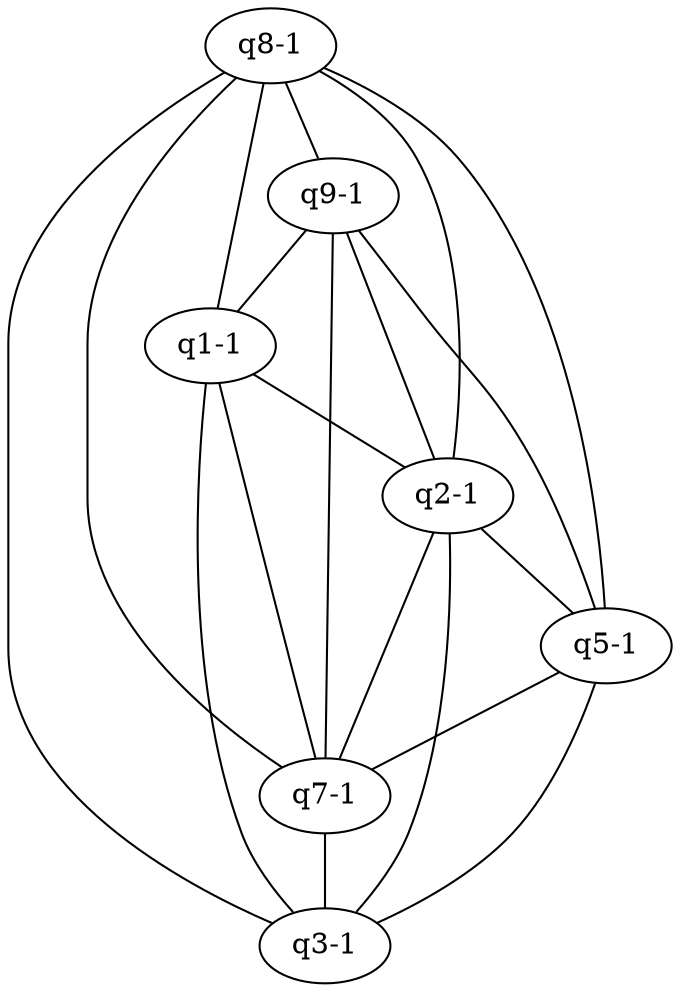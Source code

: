 graph keygraph {
graph [size="10,10"]
"q8-1" [color="black"]
"q1-1" [color="black"]
"q9-1" [color="black"]
"q7-1" [color="black"]
"q2-1" [color="black"]
"q5-1" [color="black"]
"q3-1" [color="black"]
"q8-1"--"q1-1"
"q8-1"--"q3-1"
"q8-1"--"q9-1"
"q8-1"--"q2-1"
"q8-1"--"q5-1"
"q8-1"--"q7-1"
"q9-1"--"q1-1"
"q9-1"--"q2-1"
"q9-1"--"q5-1"
"q9-1"--"q7-1"
"q1-1"--"q7-1"
"q1-1"--"q3-1"
"q1-1"--"q2-1"
"q2-1"--"q5-1"
"q2-1"--"q7-1"
"q2-1"--"q3-1"
"q5-1"--"q3-1"
"q5-1"--"q7-1"
"q7-1"--"q3-1"
}
